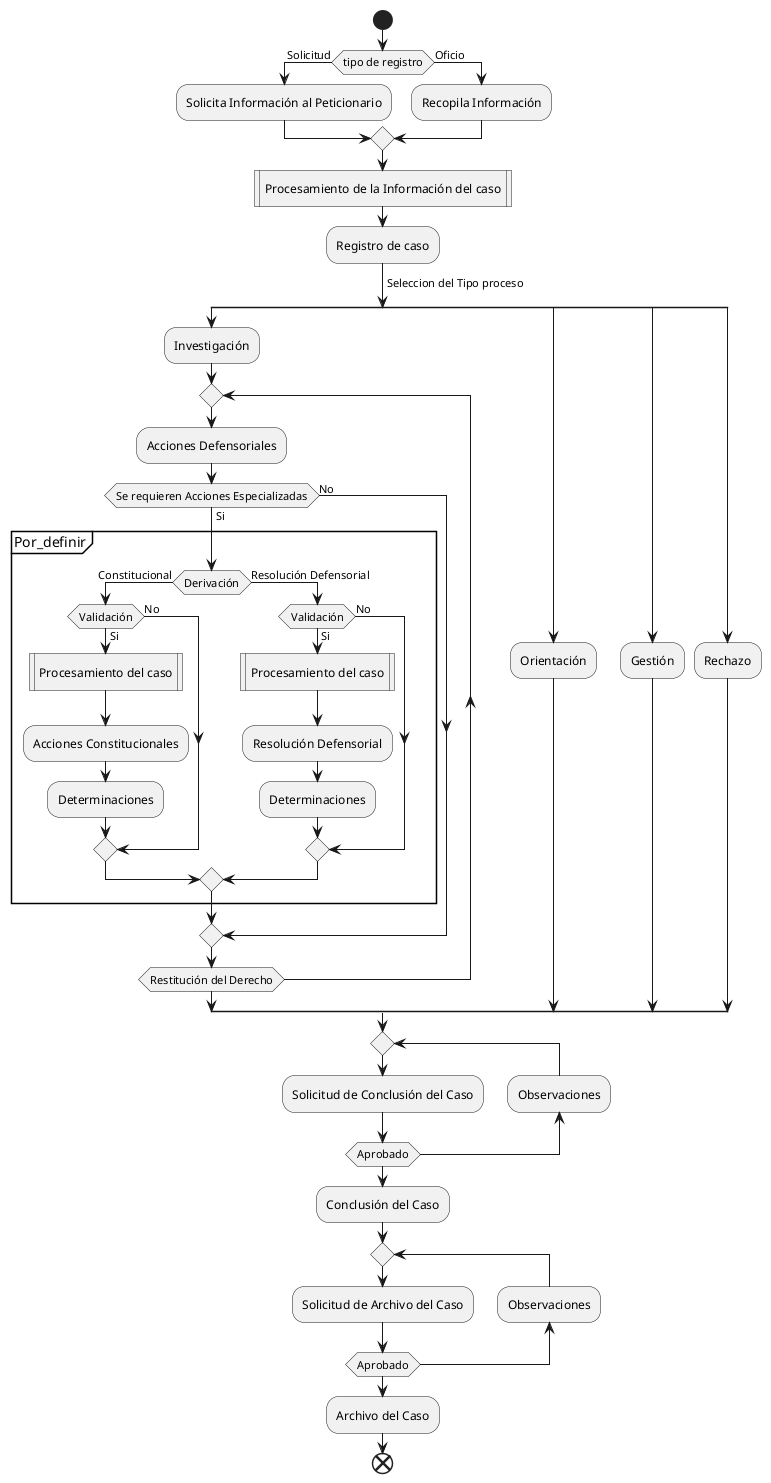 @startuml flujo del sistema
start
if (tipo de registro) then(Solicitud)
  :Solicita Información al Peticionario;
else (Oficio)
  :Recopila Información;
endif
:Procesamiento de la Información del caso|
:Registro de caso;
-> Seleccion del Tipo proceso;
split
  :Investigación;
  repeat
    :Acciones Defensoriales;
    if (Se requieren Acciones Especializadas) then (Si)
      partition Por_definir {
        if(Derivación) then (Constitucional)
          if(Validación) then (Si)
            :Procesamiento del caso|
            :Acciones Constitucionales;
            :Determinaciones;
          else (No)
          endif
        else (Resolución Defensorial)
          if(Validación) then (Si)
            :Procesamiento del caso|
            :Resolución Defensorial;
            :Determinaciones;
          else (No)
          endif
        endif
      }
    else (No)
    endif
  repeat while (Restitución del Derecho)
split again
  :Orientación;
split again
  :Gestión;
split again
  :Rechazo;
end split
repeat
  :Solicitud de Conclusión del Caso;
  backward:Observaciones;
repeat while (Aprobado)
:Conclusión del Caso;
repeat
  :Solicitud de Archivo del Caso;
  backward:Observaciones;
repeat while (Aprobado)
:Archivo del Caso;
end
@enduml
